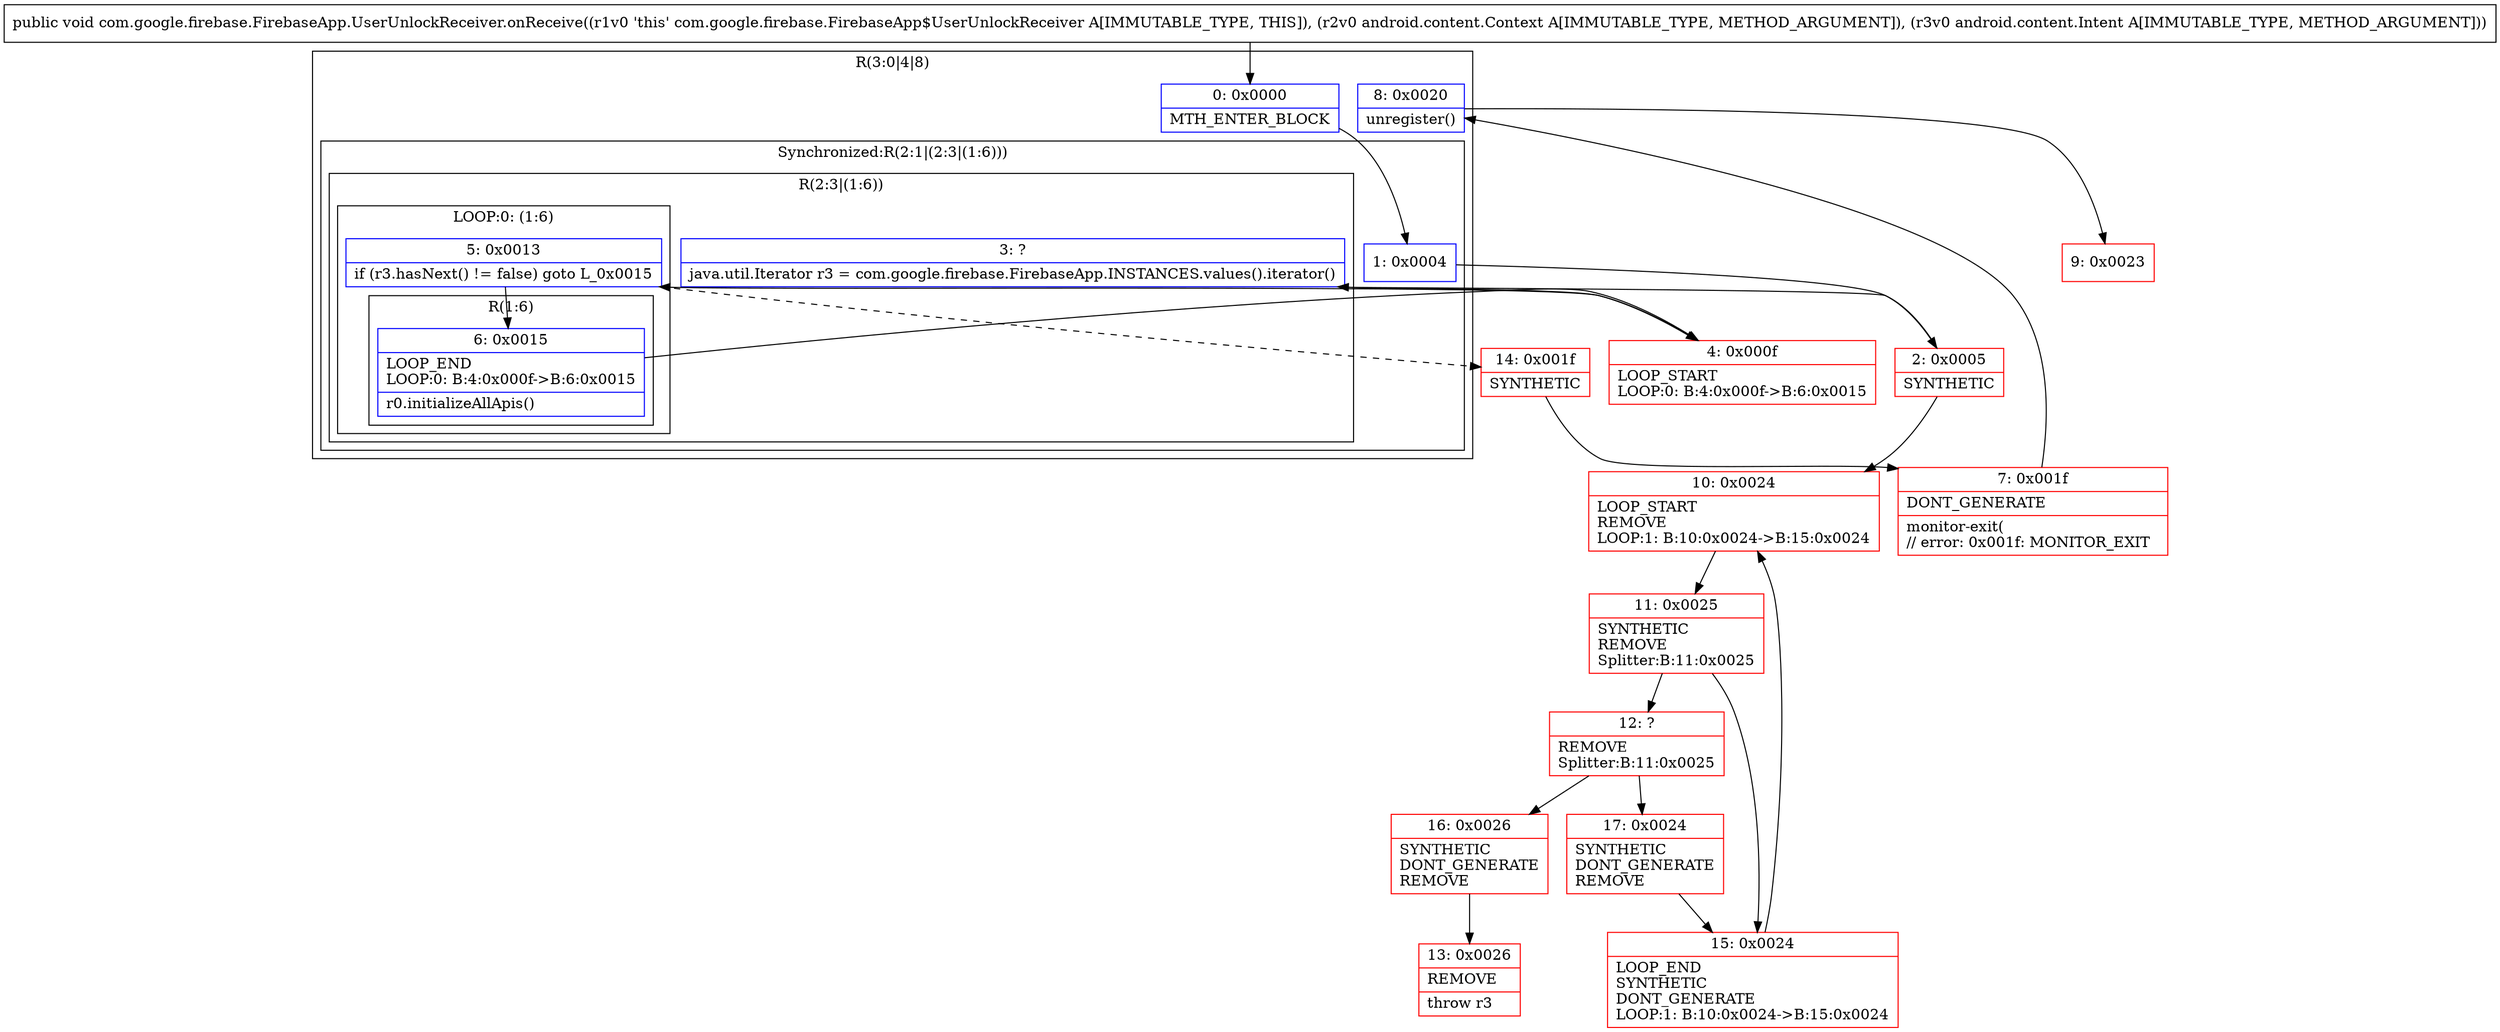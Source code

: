digraph "CFG forcom.google.firebase.FirebaseApp.UserUnlockReceiver.onReceive(Landroid\/content\/Context;Landroid\/content\/Intent;)V" {
subgraph cluster_Region_610613912 {
label = "R(3:0|4|8)";
node [shape=record,color=blue];
Node_0 [shape=record,label="{0\:\ 0x0000|MTH_ENTER_BLOCK\l}"];
subgraph cluster_SynchronizedRegion_168499695 {
label = "Synchronized:R(2:1|(2:3|(1:6)))";
node [shape=record,color=blue];
Node_1 [shape=record,label="{1\:\ 0x0004}"];
subgraph cluster_Region_52280700 {
label = "R(2:3|(1:6))";
node [shape=record,color=blue];
Node_3 [shape=record,label="{3\:\ ?|java.util.Iterator r3 = com.google.firebase.FirebaseApp.INSTANCES.values().iterator()\l}"];
subgraph cluster_LoopRegion_1522867368 {
label = "LOOP:0: (1:6)";
node [shape=record,color=blue];
Node_5 [shape=record,label="{5\:\ 0x0013|if (r3.hasNext() != false) goto L_0x0015\l}"];
subgraph cluster_Region_1467567250 {
label = "R(1:6)";
node [shape=record,color=blue];
Node_6 [shape=record,label="{6\:\ 0x0015|LOOP_END\lLOOP:0: B:4:0x000f\-\>B:6:0x0015\l|r0.initializeAllApis()\l}"];
}
}
}
}
Node_8 [shape=record,label="{8\:\ 0x0020|unregister()\l}"];
}
Node_2 [shape=record,color=red,label="{2\:\ 0x0005|SYNTHETIC\l}"];
Node_4 [shape=record,color=red,label="{4\:\ 0x000f|LOOP_START\lLOOP:0: B:4:0x000f\-\>B:6:0x0015\l}"];
Node_7 [shape=record,color=red,label="{7\:\ 0x001f|DONT_GENERATE\l|monitor\-exit(\l\/\/ error: 0x001f: MONITOR_EXIT  \l}"];
Node_9 [shape=record,color=red,label="{9\:\ 0x0023}"];
Node_10 [shape=record,color=red,label="{10\:\ 0x0024|LOOP_START\lREMOVE\lLOOP:1: B:10:0x0024\-\>B:15:0x0024\l}"];
Node_11 [shape=record,color=red,label="{11\:\ 0x0025|SYNTHETIC\lREMOVE\lSplitter:B:11:0x0025\l}"];
Node_12 [shape=record,color=red,label="{12\:\ ?|REMOVE\lSplitter:B:11:0x0025\l}"];
Node_13 [shape=record,color=red,label="{13\:\ 0x0026|REMOVE\l|throw r3\l}"];
Node_14 [shape=record,color=red,label="{14\:\ 0x001f|SYNTHETIC\l}"];
Node_15 [shape=record,color=red,label="{15\:\ 0x0024|LOOP_END\lSYNTHETIC\lDONT_GENERATE\lLOOP:1: B:10:0x0024\-\>B:15:0x0024\l}"];
Node_16 [shape=record,color=red,label="{16\:\ 0x0026|SYNTHETIC\lDONT_GENERATE\lREMOVE\l}"];
Node_17 [shape=record,color=red,label="{17\:\ 0x0024|SYNTHETIC\lDONT_GENERATE\lREMOVE\l}"];
MethodNode[shape=record,label="{public void com.google.firebase.FirebaseApp.UserUnlockReceiver.onReceive((r1v0 'this' com.google.firebase.FirebaseApp$UserUnlockReceiver A[IMMUTABLE_TYPE, THIS]), (r2v0 android.content.Context A[IMMUTABLE_TYPE, METHOD_ARGUMENT]), (r3v0 android.content.Intent A[IMMUTABLE_TYPE, METHOD_ARGUMENT])) }"];
MethodNode -> Node_0;
Node_0 -> Node_1;
Node_1 -> Node_2;
Node_3 -> Node_4;
Node_5 -> Node_6;
Node_5 -> Node_14[style=dashed];
Node_6 -> Node_4;
Node_8 -> Node_9;
Node_2 -> Node_3;
Node_2 -> Node_10;
Node_4 -> Node_5;
Node_7 -> Node_8;
Node_10 -> Node_11;
Node_11 -> Node_12;
Node_11 -> Node_15;
Node_12 -> Node_16;
Node_12 -> Node_17;
Node_14 -> Node_7;
Node_15 -> Node_10;
Node_16 -> Node_13;
Node_17 -> Node_15;
}

